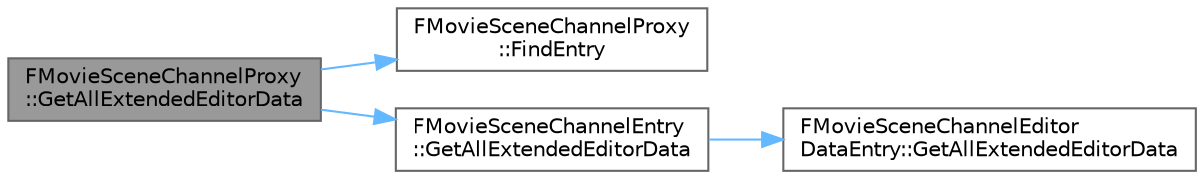 digraph "FMovieSceneChannelProxy::GetAllExtendedEditorData"
{
 // INTERACTIVE_SVG=YES
 // LATEX_PDF_SIZE
  bgcolor="transparent";
  edge [fontname=Helvetica,fontsize=10,labelfontname=Helvetica,labelfontsize=10];
  node [fontname=Helvetica,fontsize=10,shape=box,height=0.2,width=0.4];
  rankdir="LR";
  Node1 [id="Node000001",label="FMovieSceneChannelProxy\l::GetAllExtendedEditorData",height=0.2,width=0.4,color="gray40", fillcolor="grey60", style="filled", fontcolor="black",tooltip="Access all the extended data for the templated channel type."];
  Node1 -> Node2 [id="edge1_Node000001_Node000002",color="steelblue1",style="solid",tooltip=" "];
  Node2 [id="Node000002",label="FMovieSceneChannelProxy\l::FindEntry",height=0.2,width=0.4,color="grey40", fillcolor="white", style="filled",URL="$dd/d5f/structFMovieSceneChannelProxy.html#ae75458a0571c684c93f78988a738ad51",tooltip="Find an entry by its channel type name."];
  Node1 -> Node3 [id="edge2_Node000001_Node000003",color="steelblue1",style="solid",tooltip=" "];
  Node3 [id="Node000003",label="FMovieSceneChannelEntry\l::GetAllExtendedEditorData",height=0.2,width=0.4,color="grey40", fillcolor="white", style="filled",URL="$d6/dfa/structFMovieSceneChannelEntry.html#abf2dfcd8ca472f2802e3f54db5ca3841",tooltip="Access extended typed editor data for channels stored in this entry."];
  Node3 -> Node4 [id="edge3_Node000003_Node000004",color="steelblue1",style="solid",tooltip=" "];
  Node4 [id="Node000004",label="FMovieSceneChannelEditor\lDataEntry::GetAllExtendedEditorData",height=0.2,width=0.4,color="grey40", fillcolor="white", style="filled",URL="$d6/dbb/structFMovieSceneChannelEditorDataEntry.html#a53acab98c99d5e89bd85b1d391ef0b48",tooltip="Access the extended editor data for channels stored in this entry."];
}
